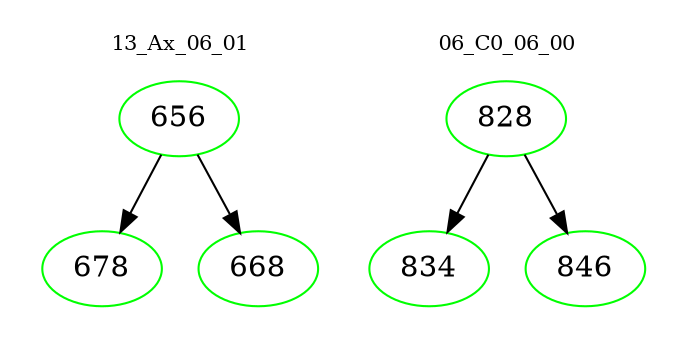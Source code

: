 digraph{
subgraph cluster_0 {
color = white
label = "13_Ax_06_01";
fontsize=10;
T0_656 [label="656", color="green"]
T0_656 -> T0_678 [color="black"]
T0_678 [label="678", color="green"]
T0_656 -> T0_668 [color="black"]
T0_668 [label="668", color="green"]
}
subgraph cluster_1 {
color = white
label = "06_C0_06_00";
fontsize=10;
T1_828 [label="828", color="green"]
T1_828 -> T1_834 [color="black"]
T1_834 [label="834", color="green"]
T1_828 -> T1_846 [color="black"]
T1_846 [label="846", color="green"]
}
}
